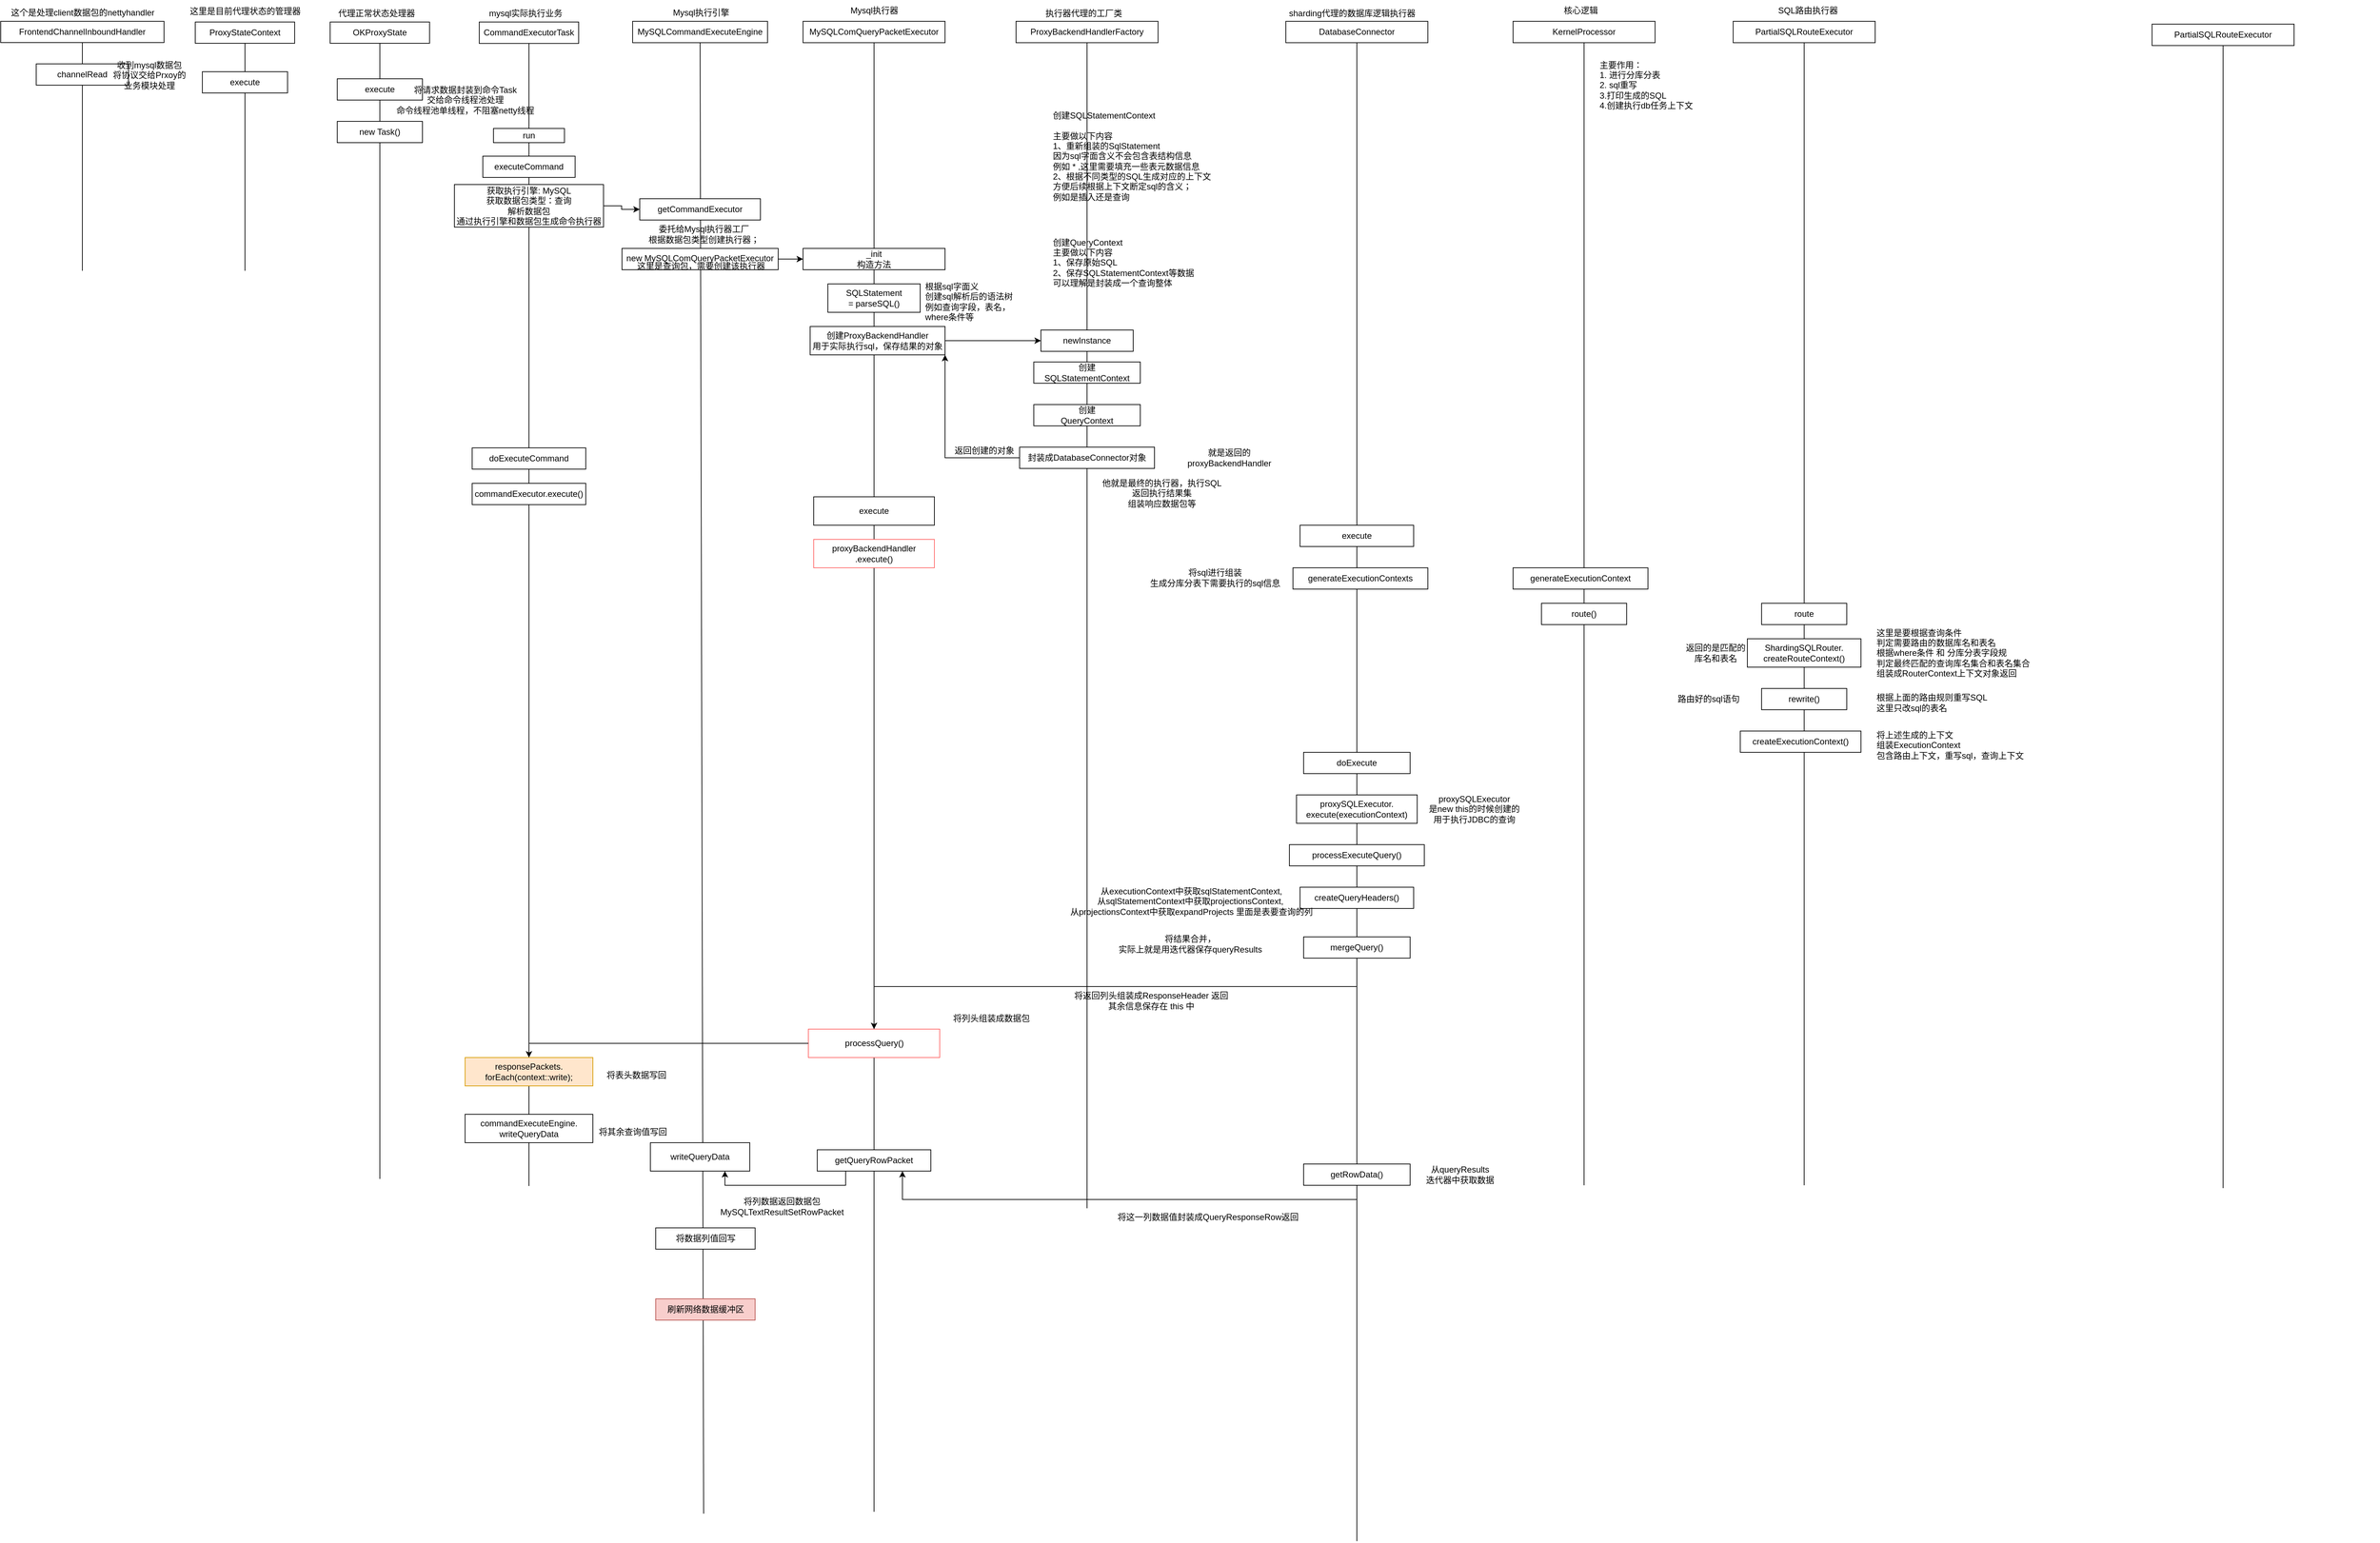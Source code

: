 <mxfile version="21.6.8" type="github">
  <diagram name="第 1 页" id="eEeRUdgtlv-osGGo4KyX">
    <mxGraphModel dx="3970" dy="2410" grid="1" gridSize="10" guides="1" tooltips="1" connect="1" arrows="1" fold="1" page="1" pageScale="1" pageWidth="4681" pageHeight="3300" math="0" shadow="0">
      <root>
        <mxCell id="0" />
        <mxCell id="1" parent="0" />
        <mxCell id="jJ9oYjbHO_kGSj09Swgw-1" value="FrontendChannelInboundHandler" style="whiteSpace=wrap;html=1;" parent="1" vertex="1">
          <mxGeometry x="40" y="30" width="230" height="30" as="geometry" />
        </mxCell>
        <mxCell id="jJ9oYjbHO_kGSj09Swgw-2" value="" style="endArrow=none;html=1;rounded=0;entryX=0.5;entryY=1;entryDx=0;entryDy=0;" parent="1" target="jJ9oYjbHO_kGSj09Swgw-1" edge="1">
          <mxGeometry width="50" height="50" relative="1" as="geometry">
            <mxPoint x="155" y="1660" as="sourcePoint" />
            <mxPoint x="170" y="290" as="targetPoint" />
          </mxGeometry>
        </mxCell>
        <mxCell id="jJ9oYjbHO_kGSj09Swgw-3" value="channelRead" style="whiteSpace=wrap;html=1;" parent="1" vertex="1">
          <mxGeometry x="90" y="90" width="130" height="30" as="geometry" />
        </mxCell>
        <mxCell id="jJ9oYjbHO_kGSj09Swgw-6" value="这个是处理client数据包的nettyhandler" style="text;html=1;align=center;verticalAlign=middle;resizable=0;points=[];autosize=1;strokeColor=none;fillColor=none;" parent="1" vertex="1">
          <mxGeometry x="40" y="3" width="230" height="30" as="geometry" />
        </mxCell>
        <mxCell id="jJ9oYjbHO_kGSj09Swgw-9" value="" style="group" parent="1" vertex="1" connectable="0">
          <mxGeometry x="314" y="31" width="140" height="1630" as="geometry" />
        </mxCell>
        <mxCell id="jJ9oYjbHO_kGSj09Swgw-4" value="ProxyStateContext" style="whiteSpace=wrap;html=1;" parent="jJ9oYjbHO_kGSj09Swgw-9" vertex="1">
          <mxGeometry width="140" height="30" as="geometry" />
        </mxCell>
        <mxCell id="jJ9oYjbHO_kGSj09Swgw-5" value="" style="endArrow=none;html=1;rounded=0;entryX=0.5;entryY=1;entryDx=0;entryDy=0;" parent="jJ9oYjbHO_kGSj09Swgw-9" target="jJ9oYjbHO_kGSj09Swgw-4" edge="1">
          <mxGeometry width="50" height="50" relative="1" as="geometry">
            <mxPoint x="70" y="1630" as="sourcePoint" />
            <mxPoint x="130" y="260" as="targetPoint" />
          </mxGeometry>
        </mxCell>
        <mxCell id="jJ9oYjbHO_kGSj09Swgw-19" value="execute" style="whiteSpace=wrap;html=1;" parent="jJ9oYjbHO_kGSj09Swgw-9" vertex="1">
          <mxGeometry x="10" y="70" width="120" height="30" as="geometry" />
        </mxCell>
        <mxCell id="jJ9oYjbHO_kGSj09Swgw-10" value="" style="group" parent="1" vertex="1" connectable="0">
          <mxGeometry x="504" y="31" width="140" height="1630" as="geometry" />
        </mxCell>
        <mxCell id="jJ9oYjbHO_kGSj09Swgw-11" value="OKProxyState" style="whiteSpace=wrap;html=1;" parent="jJ9oYjbHO_kGSj09Swgw-10" vertex="1">
          <mxGeometry width="140" height="30" as="geometry" />
        </mxCell>
        <mxCell id="jJ9oYjbHO_kGSj09Swgw-12" value="" style="endArrow=none;html=1;rounded=0;entryX=0.5;entryY=1;entryDx=0;entryDy=0;" parent="jJ9oYjbHO_kGSj09Swgw-10" target="jJ9oYjbHO_kGSj09Swgw-11" edge="1">
          <mxGeometry width="50" height="50" relative="1" as="geometry">
            <mxPoint x="70" y="1630" as="sourcePoint" />
            <mxPoint x="130" y="260" as="targetPoint" />
          </mxGeometry>
        </mxCell>
        <mxCell id="jJ9oYjbHO_kGSj09Swgw-20" value="execute" style="whiteSpace=wrap;html=1;" parent="jJ9oYjbHO_kGSj09Swgw-10" vertex="1">
          <mxGeometry x="10" y="80" width="120" height="30" as="geometry" />
        </mxCell>
        <mxCell id="jJ9oYjbHO_kGSj09Swgw-28" value="new Task()" style="whiteSpace=wrap;html=1;" parent="jJ9oYjbHO_kGSj09Swgw-10" vertex="1">
          <mxGeometry x="10" y="140" width="120" height="30" as="geometry" />
        </mxCell>
        <mxCell id="jJ9oYjbHO_kGSj09Swgw-13" value="这里是目前代理状态的管理器" style="text;html=1;align=center;verticalAlign=middle;resizable=0;points=[];autosize=1;strokeColor=none;fillColor=none;" parent="1" vertex="1">
          <mxGeometry x="294" y="1" width="180" height="30" as="geometry" />
        </mxCell>
        <mxCell id="jJ9oYjbHO_kGSj09Swgw-14" value="" style="group;align=center;" parent="1" vertex="1" connectable="0">
          <mxGeometry x="714" y="31" width="175" height="1640" as="geometry" />
        </mxCell>
        <mxCell id="jJ9oYjbHO_kGSj09Swgw-15" value="CommandExecutorTask" style="whiteSpace=wrap;html=1;" parent="jJ9oYjbHO_kGSj09Swgw-14" vertex="1">
          <mxGeometry width="140" height="30.184" as="geometry" />
        </mxCell>
        <mxCell id="jJ9oYjbHO_kGSj09Swgw-16" value="" style="endArrow=none;html=1;rounded=0;entryX=0.5;entryY=1;entryDx=0;entryDy=0;" parent="jJ9oYjbHO_kGSj09Swgw-14" target="jJ9oYjbHO_kGSj09Swgw-15" edge="1">
          <mxGeometry width="50" height="50" relative="1" as="geometry">
            <mxPoint x="70" y="1640" as="sourcePoint" />
            <mxPoint x="130" y="261.595" as="targetPoint" />
          </mxGeometry>
        </mxCell>
        <mxCell id="jJ9oYjbHO_kGSj09Swgw-29" value="run" style="whiteSpace=wrap;html=1;" parent="jJ9oYjbHO_kGSj09Swgw-14" vertex="1">
          <mxGeometry x="20" y="150" width="100" height="20" as="geometry" />
        </mxCell>
        <mxCell id="jJ9oYjbHO_kGSj09Swgw-32" value="executeCommand" style="whiteSpace=wrap;html=1;" parent="jJ9oYjbHO_kGSj09Swgw-14" vertex="1">
          <mxGeometry x="5" y="189" width="130" height="30" as="geometry" />
        </mxCell>
        <mxCell id="jJ9oYjbHO_kGSj09Swgw-33" value="获取执行引擎: MySQL&lt;br&gt;获取数据包类型：查询&lt;br&gt;解析数据包&lt;br&gt;通过执行引擎和数据包生成命令执行器" style="whiteSpace=wrap;html=1;align=center;" parent="jJ9oYjbHO_kGSj09Swgw-14" vertex="1">
          <mxGeometry x="-35" y="229" width="210" height="60" as="geometry" />
        </mxCell>
        <mxCell id="jJ9oYjbHO_kGSj09Swgw-76" value="doExecuteCommand" style="whiteSpace=wrap;html=1;" parent="jJ9oYjbHO_kGSj09Swgw-14" vertex="1">
          <mxGeometry x="-10" y="600" width="160" height="30" as="geometry" />
        </mxCell>
        <mxCell id="jJ9oYjbHO_kGSj09Swgw-82" value="commandExecutor.execute()" style="whiteSpace=wrap;html=1;" parent="jJ9oYjbHO_kGSj09Swgw-14" vertex="1">
          <mxGeometry x="-10" y="650" width="160" height="30" as="geometry" />
        </mxCell>
        <mxCell id="MQdfIhm337BqC4CpLuAk-26" value="responsePackets.&lt;br&gt;forEach(context::write);" style="whiteSpace=wrap;html=1;fillColor=#ffe6cc;strokeColor=#d79b00;" vertex="1" parent="jJ9oYjbHO_kGSj09Swgw-14">
          <mxGeometry x="-20" y="1459" width="180" height="40" as="geometry" />
        </mxCell>
        <mxCell id="MQdfIhm337BqC4CpLuAk-29" value="commandExecuteEngine.&lt;br&gt;writeQueryData" style="whiteSpace=wrap;html=1;" vertex="1" parent="jJ9oYjbHO_kGSj09Swgw-14">
          <mxGeometry x="-20" y="1539" width="180" height="40" as="geometry" />
        </mxCell>
        <mxCell id="jJ9oYjbHO_kGSj09Swgw-18" value="代理正常状态处理器" style="text;html=1;align=center;verticalAlign=middle;resizable=0;points=[];autosize=1;strokeColor=none;fillColor=none;" parent="1" vertex="1">
          <mxGeometry x="504" y="4" width="130" height="30" as="geometry" />
        </mxCell>
        <mxCell id="jJ9oYjbHO_kGSj09Swgw-22" value="收到mysql数据包&lt;br&gt;将协议交给Prxoy的&lt;br&gt;业务模块处理" style="text;html=1;align=center;verticalAlign=middle;resizable=0;points=[];autosize=1;strokeColor=none;fillColor=none;" parent="1" vertex="1">
          <mxGeometry x="184" y="76" width="130" height="60" as="geometry" />
        </mxCell>
        <mxCell id="jJ9oYjbHO_kGSj09Swgw-30" value="将请求数据封装到命令Task&lt;br&gt;交给命令线程池处理&lt;br&gt;命令线程池单线程，不阻塞netty线程" style="text;html=1;align=center;verticalAlign=middle;resizable=0;points=[];autosize=1;strokeColor=none;fillColor=none;" parent="1" vertex="1">
          <mxGeometry x="584" y="111" width="220" height="60" as="geometry" />
        </mxCell>
        <mxCell id="jJ9oYjbHO_kGSj09Swgw-31" value="mysql实际执行业务" style="text;html=1;align=center;verticalAlign=middle;resizable=0;points=[];autosize=1;strokeColor=none;fillColor=none;" parent="1" vertex="1">
          <mxGeometry x="714" y="4" width="130" height="30" as="geometry" />
        </mxCell>
        <mxCell id="jJ9oYjbHO_kGSj09Swgw-34" value="" style="group" parent="1" vertex="1" connectable="0">
          <mxGeometry x="930" y="30" width="205" height="1640" as="geometry" />
        </mxCell>
        <mxCell id="jJ9oYjbHO_kGSj09Swgw-35" value="MySQLCommandExecuteEngine" style="whiteSpace=wrap;html=1;" parent="jJ9oYjbHO_kGSj09Swgw-34" vertex="1">
          <mxGeometry width="190" height="30.184" as="geometry" />
        </mxCell>
        <mxCell id="jJ9oYjbHO_kGSj09Swgw-36" value="" style="endArrow=none;html=1;rounded=0;entryX=0.5;entryY=1;entryDx=0;entryDy=0;" parent="jJ9oYjbHO_kGSj09Swgw-34" target="jJ9oYjbHO_kGSj09Swgw-35" edge="1">
          <mxGeometry width="50" height="50" relative="1" as="geometry">
            <mxPoint x="100" y="2102.667" as="sourcePoint" />
            <mxPoint x="176.429" y="261.595" as="targetPoint" />
          </mxGeometry>
        </mxCell>
        <mxCell id="jJ9oYjbHO_kGSj09Swgw-38" value="getCommandExecutor" style="whiteSpace=wrap;html=1;" parent="jJ9oYjbHO_kGSj09Swgw-34" vertex="1">
          <mxGeometry x="10" y="250" width="170" height="30" as="geometry" />
        </mxCell>
        <mxCell id="jJ9oYjbHO_kGSj09Swgw-40" value="new MySQLComQueryPacketExecutor" style="whiteSpace=wrap;html=1;verticalAlign=top;" parent="jJ9oYjbHO_kGSj09Swgw-34" vertex="1">
          <mxGeometry x="-15" y="320" width="220" height="30" as="geometry" />
        </mxCell>
        <mxCell id="jJ9oYjbHO_kGSj09Swgw-41" value="委托给Mysql执行器工厂&lt;br&gt;根据数据包类型创建执行器；" style="text;html=1;align=center;verticalAlign=middle;resizable=0;points=[];autosize=1;strokeColor=none;fillColor=none;" parent="jJ9oYjbHO_kGSj09Swgw-34" vertex="1">
          <mxGeometry x="10" y="280" width="180" height="40" as="geometry" />
        </mxCell>
        <mxCell id="jJ9oYjbHO_kGSj09Swgw-42" value="这里是查询包，需要创建该执行器" style="text;html=1;align=center;verticalAlign=top;resizable=0;points=[];autosize=1;strokeColor=none;fillColor=none;" parent="jJ9oYjbHO_kGSj09Swgw-34" vertex="1">
          <mxGeometry x="-4" y="331" width="200" height="30" as="geometry" />
        </mxCell>
        <mxCell id="MQdfIhm337BqC4CpLuAk-30" value="将其余查询值写回" style="text;html=1;align=center;verticalAlign=middle;resizable=0;points=[];autosize=1;strokeColor=none;fillColor=none;" vertex="1" parent="jJ9oYjbHO_kGSj09Swgw-34">
          <mxGeometry x="-60" y="1550" width="120" height="30" as="geometry" />
        </mxCell>
        <mxCell id="MQdfIhm337BqC4CpLuAk-31" value="writeQueryData" style="whiteSpace=wrap;html=1;" vertex="1" parent="jJ9oYjbHO_kGSj09Swgw-34">
          <mxGeometry x="25" y="1580" width="140" height="40" as="geometry" />
        </mxCell>
        <mxCell id="jJ9oYjbHO_kGSj09Swgw-37" value="Mysql执行引擎" style="text;html=1;align=center;verticalAlign=middle;resizable=0;points=[];autosize=1;strokeColor=none;fillColor=none;" parent="1" vertex="1">
          <mxGeometry x="976" y="3" width="100" height="30" as="geometry" />
        </mxCell>
        <mxCell id="jJ9oYjbHO_kGSj09Swgw-43" value="Z" style="group" parent="1" vertex="1" connectable="0">
          <mxGeometry x="1170" y="30" width="200" height="1640" as="geometry" />
        </mxCell>
        <mxCell id="jJ9oYjbHO_kGSj09Swgw-44" value="MySQLComQueryPacketExecutor" style="whiteSpace=wrap;html=1;" parent="jJ9oYjbHO_kGSj09Swgw-43" vertex="1">
          <mxGeometry width="200" height="30.184" as="geometry" />
        </mxCell>
        <mxCell id="jJ9oYjbHO_kGSj09Swgw-45" value="" style="endArrow=none;html=1;rounded=0;entryX=0.5;entryY=1;entryDx=0;entryDy=0;" parent="jJ9oYjbHO_kGSj09Swgw-43" target="jJ9oYjbHO_kGSj09Swgw-44" edge="1">
          <mxGeometry width="50" height="50" relative="1" as="geometry">
            <mxPoint x="100" y="2100" as="sourcePoint" />
            <mxPoint x="185.714" y="261.595" as="targetPoint" />
          </mxGeometry>
        </mxCell>
        <mxCell id="jJ9oYjbHO_kGSj09Swgw-46" value="_init&lt;br&gt;构造方法" style="whiteSpace=wrap;html=1;" parent="jJ9oYjbHO_kGSj09Swgw-43" vertex="1">
          <mxGeometry y="320" width="200" height="30" as="geometry" />
        </mxCell>
        <mxCell id="jJ9oYjbHO_kGSj09Swgw-47" value="SQLStatement&lt;br&gt;= parseSQL()" style="whiteSpace=wrap;html=1;" parent="jJ9oYjbHO_kGSj09Swgw-43" vertex="1">
          <mxGeometry x="35" y="370" width="130" height="40" as="geometry" />
        </mxCell>
        <mxCell id="jJ9oYjbHO_kGSj09Swgw-58" value="Mysql执行器" style="text;html=1;align=center;verticalAlign=middle;resizable=0;points=[];autosize=1;strokeColor=none;fillColor=none;" parent="jJ9oYjbHO_kGSj09Swgw-43" vertex="1">
          <mxGeometry x="55" y="-30" width="90" height="30" as="geometry" />
        </mxCell>
        <mxCell id="jJ9oYjbHO_kGSj09Swgw-60" value="创建ProxyBackendHandler&lt;br&gt;用于实际执行sql，保存结果的对象" style="whiteSpace=wrap;html=1;" parent="jJ9oYjbHO_kGSj09Swgw-43" vertex="1">
          <mxGeometry x="10" y="430" width="190" height="40" as="geometry" />
        </mxCell>
        <mxCell id="jJ9oYjbHO_kGSj09Swgw-84" value="proxyBackendHandler&lt;br&gt;.execute()" style="whiteSpace=wrap;html=1;strokeColor=#FF6666;" parent="jJ9oYjbHO_kGSj09Swgw-43" vertex="1">
          <mxGeometry x="15" y="730" width="170" height="40" as="geometry" />
        </mxCell>
        <mxCell id="MQdfIhm337BqC4CpLuAk-20" value="processQuery()" style="whiteSpace=wrap;html=1;strokeColor=#FF6666;" vertex="1" parent="jJ9oYjbHO_kGSj09Swgw-43">
          <mxGeometry x="7.5" y="1420" width="185" height="40" as="geometry" />
        </mxCell>
        <mxCell id="MQdfIhm337BqC4CpLuAk-22" value="execute" style="whiteSpace=wrap;html=1;" vertex="1" parent="jJ9oYjbHO_kGSj09Swgw-43">
          <mxGeometry x="15" y="670" width="170" height="40" as="geometry" />
        </mxCell>
        <mxCell id="MQdfIhm337BqC4CpLuAk-33" value="getQueryRowPacket" style="whiteSpace=wrap;html=1;" vertex="1" parent="jJ9oYjbHO_kGSj09Swgw-43">
          <mxGeometry x="20" y="1590" width="160" height="30" as="geometry" />
        </mxCell>
        <mxCell id="jJ9oYjbHO_kGSj09Swgw-59" value="根据sql字面义&lt;br&gt;创建sql解析后的语法树&lt;br&gt;例如查询字段，表名，&lt;br&gt;where条件等" style="text;html=1;align=left;verticalAlign=middle;resizable=0;points=[];autosize=1;strokeColor=none;fillColor=none;" parent="1" vertex="1">
          <mxGeometry x="1340" y="390" width="150" height="70" as="geometry" />
        </mxCell>
        <mxCell id="jJ9oYjbHO_kGSj09Swgw-61" value="" style="group" parent="1" vertex="1" connectable="0">
          <mxGeometry x="1850" y="30" width="390" height="1680" as="geometry" />
        </mxCell>
        <mxCell id="jJ9oYjbHO_kGSj09Swgw-62" value="DatabaseConnector" style="whiteSpace=wrap;html=1;" parent="jJ9oYjbHO_kGSj09Swgw-61" vertex="1">
          <mxGeometry width="200" height="30.184" as="geometry" />
        </mxCell>
        <mxCell id="jJ9oYjbHO_kGSj09Swgw-63" value="" style="endArrow=none;html=1;rounded=0;entryX=0.5;entryY=1;entryDx=0;entryDy=0;" parent="jJ9oYjbHO_kGSj09Swgw-61" target="jJ9oYjbHO_kGSj09Swgw-62" edge="1">
          <mxGeometry width="50" height="50" relative="1" as="geometry">
            <mxPoint x="100" y="2141.333" as="sourcePoint" />
            <mxPoint x="185.714" y="261.595" as="targetPoint" />
          </mxGeometry>
        </mxCell>
        <mxCell id="jJ9oYjbHO_kGSj09Swgw-88" value="execute" style="whiteSpace=wrap;html=1;" parent="jJ9oYjbHO_kGSj09Swgw-61" vertex="1">
          <mxGeometry x="20" y="710" width="160" height="30" as="geometry" />
        </mxCell>
        <mxCell id="jJ9oYjbHO_kGSj09Swgw-89" value="generateExecutionContexts" style="whiteSpace=wrap;html=1;" parent="jJ9oYjbHO_kGSj09Swgw-61" vertex="1">
          <mxGeometry x="10" y="770" width="190" height="30" as="geometry" />
        </mxCell>
        <mxCell id="MQdfIhm337BqC4CpLuAk-1" value="doExecute" style="whiteSpace=wrap;html=1;" vertex="1" parent="jJ9oYjbHO_kGSj09Swgw-61">
          <mxGeometry x="25" y="1030" width="150" height="30" as="geometry" />
        </mxCell>
        <mxCell id="MQdfIhm337BqC4CpLuAk-3" value="proxySQLExecutor.&lt;br&gt;execute(executionContext)" style="whiteSpace=wrap;html=1;" vertex="1" parent="jJ9oYjbHO_kGSj09Swgw-61">
          <mxGeometry x="15" y="1090" width="170" height="40" as="geometry" />
        </mxCell>
        <mxCell id="MQdfIhm337BqC4CpLuAk-4" value="proxySQLExecutor&lt;br&gt;是new this的时候创建的&lt;br&gt;用于执行JDBC的查询" style="text;html=1;align=center;verticalAlign=middle;resizable=0;points=[];autosize=1;strokeColor=none;fillColor=none;" vertex="1" parent="jJ9oYjbHO_kGSj09Swgw-61">
          <mxGeometry x="190" y="1080" width="150" height="60" as="geometry" />
        </mxCell>
        <mxCell id="MQdfIhm337BqC4CpLuAk-13" value="processExecuteQuery()" style="whiteSpace=wrap;html=1;" vertex="1" parent="jJ9oYjbHO_kGSj09Swgw-61">
          <mxGeometry x="5" y="1160" width="190" height="30" as="geometry" />
        </mxCell>
        <mxCell id="MQdfIhm337BqC4CpLuAk-14" value="createQueryHeaders()" style="whiteSpace=wrap;html=1;" vertex="1" parent="jJ9oYjbHO_kGSj09Swgw-61">
          <mxGeometry x="20" y="1220" width="160" height="30" as="geometry" />
        </mxCell>
        <mxCell id="MQdfIhm337BqC4CpLuAk-17" value="mergeQuery()" style="whiteSpace=wrap;html=1;" vertex="1" parent="jJ9oYjbHO_kGSj09Swgw-61">
          <mxGeometry x="25" y="1290" width="150" height="30" as="geometry" />
        </mxCell>
        <mxCell id="MQdfIhm337BqC4CpLuAk-35" value="getRowData()" style="whiteSpace=wrap;html=1;" vertex="1" parent="jJ9oYjbHO_kGSj09Swgw-61">
          <mxGeometry x="25" y="1610" width="150" height="30" as="geometry" />
        </mxCell>
        <mxCell id="MQdfIhm337BqC4CpLuAk-36" value="从queryResults&lt;br&gt;迭代器中获取数据" style="text;html=1;align=center;verticalAlign=middle;resizable=0;points=[];autosize=1;strokeColor=none;fillColor=none;" vertex="1" parent="jJ9oYjbHO_kGSj09Swgw-61">
          <mxGeometry x="185" y="1605" width="120" height="40" as="geometry" />
        </mxCell>
        <mxCell id="jJ9oYjbHO_kGSj09Swgw-26" value="ProxyBackendHandlerFactory" style="whiteSpace=wrap;html=1;" parent="1" vertex="1">
          <mxGeometry x="1470" y="30" width="200" height="30.184" as="geometry" />
        </mxCell>
        <mxCell id="jJ9oYjbHO_kGSj09Swgw-65" value="" style="endArrow=none;html=1;rounded=0;entryX=0.5;entryY=1;entryDx=0;entryDy=0;" parent="1" target="jJ9oYjbHO_kGSj09Swgw-26" edge="1">
          <mxGeometry width="50" height="50" relative="1" as="geometry">
            <mxPoint x="1570" y="1702.353" as="sourcePoint" />
            <mxPoint x="1620" y="200" as="targetPoint" />
          </mxGeometry>
        </mxCell>
        <mxCell id="jJ9oYjbHO_kGSj09Swgw-66" value="执行器代理的工厂类" style="text;html=1;align=center;verticalAlign=middle;resizable=0;points=[];autosize=1;strokeColor=none;fillColor=none;" parent="1" vertex="1">
          <mxGeometry x="1500" y="4" width="130" height="30" as="geometry" />
        </mxCell>
        <mxCell id="jJ9oYjbHO_kGSj09Swgw-67" value="newInstance" style="whiteSpace=wrap;html=1;" parent="1" vertex="1">
          <mxGeometry x="1505" y="465" width="130" height="30" as="geometry" />
        </mxCell>
        <mxCell id="jJ9oYjbHO_kGSj09Swgw-68" value="创建&lt;br&gt;SQLStatementContext" style="whiteSpace=wrap;html=1;" parent="1" vertex="1">
          <mxGeometry x="1495" y="510" width="150" height="30" as="geometry" />
        </mxCell>
        <mxCell id="jJ9oYjbHO_kGSj09Swgw-70" value="创建&lt;span style=&quot;text-align: center;&quot;&gt;SQLStatementContext&lt;br&gt;&lt;/span&gt;&lt;br&gt;主要做以下内容&lt;br&gt;1、重新组装的SqlStatement&lt;br&gt;因为sql字面含义不会包含表结构信息&lt;br&gt;例如 * ,这里需要填充一些表元数据信息&lt;br&gt;2、根据不同类型的SQL生成对应的上下文&lt;br&gt;方便后续根据上下文断定sql的含义；&lt;br&gt;例如是插入还是查询" style="text;html=1;align=left;verticalAlign=middle;resizable=0;points=[];autosize=1;strokeColor=none;fillColor=none;" parent="1" vertex="1">
          <mxGeometry x="1520" y="150" width="250" height="140" as="geometry" />
        </mxCell>
        <mxCell id="jJ9oYjbHO_kGSj09Swgw-71" value="创建&lt;br&gt;QueryContext" style="whiteSpace=wrap;html=1;" parent="1" vertex="1">
          <mxGeometry x="1495" y="570" width="150" height="30" as="geometry" />
        </mxCell>
        <mxCell id="jJ9oYjbHO_kGSj09Swgw-72" value="创建QueryContext&lt;br&gt;主要做以下内容&lt;br&gt;1、保存原始SQL&lt;br&gt;2、保存SQLStatementContext等数据&lt;br&gt;可以理解是封装成一个查询整体" style="text;html=1;align=left;verticalAlign=middle;resizable=0;points=[];autosize=1;strokeColor=none;fillColor=none;" parent="1" vertex="1">
          <mxGeometry x="1520" y="330" width="220" height="80" as="geometry" />
        </mxCell>
        <mxCell id="jJ9oYjbHO_kGSj09Swgw-80" style="edgeStyle=orthogonalEdgeStyle;rounded=0;orthogonalLoop=1;jettySize=auto;html=1;exitX=0;exitY=0.5;exitDx=0;exitDy=0;entryX=1;entryY=1;entryDx=0;entryDy=0;" parent="1" source="jJ9oYjbHO_kGSj09Swgw-73" target="jJ9oYjbHO_kGSj09Swgw-60" edge="1">
          <mxGeometry relative="1" as="geometry" />
        </mxCell>
        <mxCell id="jJ9oYjbHO_kGSj09Swgw-73" value="封装成DatabaseConnector对象" style="whiteSpace=wrap;html=1;" parent="1" vertex="1">
          <mxGeometry x="1475" y="630" width="190" height="30" as="geometry" />
        </mxCell>
        <mxCell id="jJ9oYjbHO_kGSj09Swgw-74" value="就是返回的&lt;br&gt;proxyBackendHandler" style="text;html=1;align=center;verticalAlign=middle;resizable=0;points=[];autosize=1;strokeColor=none;fillColor=none;" parent="1" vertex="1">
          <mxGeometry x="1700" y="625" width="140" height="40" as="geometry" />
        </mxCell>
        <mxCell id="jJ9oYjbHO_kGSj09Swgw-75" value="他就是最终的执行器，执行SQL&lt;br&gt;返回执行结果集&lt;br&gt;组装响应数据包等" style="text;html=1;align=center;verticalAlign=middle;resizable=0;points=[];autosize=1;strokeColor=none;fillColor=none;" parent="1" vertex="1">
          <mxGeometry x="1580" y="665" width="190" height="60" as="geometry" />
        </mxCell>
        <mxCell id="jJ9oYjbHO_kGSj09Swgw-77" style="edgeStyle=orthogonalEdgeStyle;rounded=0;orthogonalLoop=1;jettySize=auto;html=1;exitX=1;exitY=0.5;exitDx=0;exitDy=0;" parent="1" source="jJ9oYjbHO_kGSj09Swgw-33" target="jJ9oYjbHO_kGSj09Swgw-38" edge="1">
          <mxGeometry relative="1" as="geometry" />
        </mxCell>
        <mxCell id="jJ9oYjbHO_kGSj09Swgw-78" style="edgeStyle=orthogonalEdgeStyle;rounded=0;orthogonalLoop=1;jettySize=auto;html=1;exitX=1;exitY=0.5;exitDx=0;exitDy=0;" parent="1" source="jJ9oYjbHO_kGSj09Swgw-40" target="jJ9oYjbHO_kGSj09Swgw-46" edge="1">
          <mxGeometry relative="1" as="geometry" />
        </mxCell>
        <mxCell id="jJ9oYjbHO_kGSj09Swgw-79" style="edgeStyle=orthogonalEdgeStyle;rounded=0;orthogonalLoop=1;jettySize=auto;html=1;exitX=1;exitY=0.5;exitDx=0;exitDy=0;entryX=0;entryY=0.5;entryDx=0;entryDy=0;" parent="1" source="jJ9oYjbHO_kGSj09Swgw-60" target="jJ9oYjbHO_kGSj09Swgw-67" edge="1">
          <mxGeometry relative="1" as="geometry" />
        </mxCell>
        <mxCell id="jJ9oYjbHO_kGSj09Swgw-81" value="返回创建的对象" style="text;html=1;align=center;verticalAlign=middle;resizable=0;points=[];autosize=1;strokeColor=none;fillColor=none;" parent="1" vertex="1">
          <mxGeometry x="1370" y="620" width="110" height="30" as="geometry" />
        </mxCell>
        <mxCell id="jJ9oYjbHO_kGSj09Swgw-85" value="" style="group" parent="1" vertex="1" connectable="0">
          <mxGeometry x="2170" y="30" width="470" height="1680" as="geometry" />
        </mxCell>
        <mxCell id="jJ9oYjbHO_kGSj09Swgw-86" value="KernelProcessor" style="whiteSpace=wrap;html=1;" parent="jJ9oYjbHO_kGSj09Swgw-85" vertex="1">
          <mxGeometry width="200" height="30.184" as="geometry" />
        </mxCell>
        <mxCell id="jJ9oYjbHO_kGSj09Swgw-87" value="" style="endArrow=none;html=1;rounded=0;entryX=0.5;entryY=1;entryDx=0;entryDy=0;" parent="jJ9oYjbHO_kGSj09Swgw-85" target="jJ9oYjbHO_kGSj09Swgw-86" edge="1">
          <mxGeometry width="50" height="50" relative="1" as="geometry">
            <mxPoint x="100" y="1640" as="sourcePoint" />
            <mxPoint x="185.714" y="261.595" as="targetPoint" />
          </mxGeometry>
        </mxCell>
        <mxCell id="jJ9oYjbHO_kGSj09Swgw-96" value="主要作用：&lt;br&gt;1. 进行分库分表&lt;br&gt;2. sql重写&lt;br&gt;3.打印生成的SQL&lt;br&gt;4.创建执行db任务上下文" style="text;html=1;align=left;verticalAlign=middle;resizable=0;points=[];autosize=1;strokeColor=none;fillColor=none;" parent="jJ9oYjbHO_kGSj09Swgw-85" vertex="1">
          <mxGeometry x="120" y="50" width="160" height="80" as="geometry" />
        </mxCell>
        <mxCell id="jJ9oYjbHO_kGSj09Swgw-97" value="route()" style="whiteSpace=wrap;html=1;" parent="jJ9oYjbHO_kGSj09Swgw-85" vertex="1">
          <mxGeometry x="40" y="820" width="120" height="30" as="geometry" />
        </mxCell>
        <mxCell id="jJ9oYjbHO_kGSj09Swgw-98" value="generateExecutionContext" style="whiteSpace=wrap;html=1;" parent="jJ9oYjbHO_kGSj09Swgw-85" vertex="1">
          <mxGeometry y="770" width="190" height="30" as="geometry" />
        </mxCell>
        <mxCell id="jJ9oYjbHO_kGSj09Swgw-114" value="返回的是匹配的&lt;br&gt;库名和表名" style="text;html=1;align=center;verticalAlign=middle;resizable=0;points=[];autosize=1;strokeColor=none;fillColor=none;" parent="jJ9oYjbHO_kGSj09Swgw-85" vertex="1">
          <mxGeometry x="230" y="870" width="110" height="40" as="geometry" />
        </mxCell>
        <mxCell id="jJ9oYjbHO_kGSj09Swgw-115" value="路由好的sql语句" style="text;html=1;align=center;verticalAlign=middle;resizable=0;points=[];autosize=1;strokeColor=none;fillColor=none;" parent="jJ9oYjbHO_kGSj09Swgw-85" vertex="1">
          <mxGeometry x="220" y="940" width="110" height="30" as="geometry" />
        </mxCell>
        <mxCell id="jJ9oYjbHO_kGSj09Swgw-90" value="将sql进行组装&lt;br&gt;生成分库分表下需要执行的sql信息" style="text;html=1;align=center;verticalAlign=middle;resizable=0;points=[];autosize=1;strokeColor=none;fillColor=none;" parent="1" vertex="1">
          <mxGeometry x="1645" y="794" width="210" height="40" as="geometry" />
        </mxCell>
        <mxCell id="jJ9oYjbHO_kGSj09Swgw-91" value="" style="group" parent="1" vertex="1" connectable="0">
          <mxGeometry x="2480" y="30" width="440" height="1680" as="geometry" />
        </mxCell>
        <mxCell id="jJ9oYjbHO_kGSj09Swgw-92" value="PartialSQLRouteExecutor" style="whiteSpace=wrap;html=1;" parent="jJ9oYjbHO_kGSj09Swgw-91" vertex="1">
          <mxGeometry width="200" height="30.184" as="geometry" />
        </mxCell>
        <mxCell id="jJ9oYjbHO_kGSj09Swgw-93" value="" style="endArrow=none;html=1;rounded=0;entryX=0.5;entryY=1;entryDx=0;entryDy=0;" parent="jJ9oYjbHO_kGSj09Swgw-91" target="jJ9oYjbHO_kGSj09Swgw-92" edge="1">
          <mxGeometry width="50" height="50" relative="1" as="geometry">
            <mxPoint x="100" y="1640" as="sourcePoint" />
            <mxPoint x="185.714" y="261.595" as="targetPoint" />
          </mxGeometry>
        </mxCell>
        <mxCell id="jJ9oYjbHO_kGSj09Swgw-105" value="route" style="whiteSpace=wrap;html=1;" parent="jJ9oYjbHO_kGSj09Swgw-91" vertex="1">
          <mxGeometry x="40" y="820" width="120" height="30" as="geometry" />
        </mxCell>
        <mxCell id="jJ9oYjbHO_kGSj09Swgw-106" value="ShardingSQLRouter.&lt;br&gt;createRouteContext()" style="whiteSpace=wrap;html=1;" parent="jJ9oYjbHO_kGSj09Swgw-91" vertex="1">
          <mxGeometry x="20" y="870" width="160" height="40" as="geometry" />
        </mxCell>
        <mxCell id="jJ9oYjbHO_kGSj09Swgw-108" value="这里是要根据查询条件&lt;br&gt;判定需要路由的数据库名和表名&lt;br&gt;根据where条件 和 分库分表字段规&lt;br&gt;判定最终匹配的查询库名集合和表名集合&lt;br&gt;组装成RouterContext上下文对象返回" style="text;html=1;align=left;verticalAlign=middle;resizable=0;points=[];autosize=1;strokeColor=none;fillColor=none;" parent="jJ9oYjbHO_kGSj09Swgw-91" vertex="1">
          <mxGeometry x="200" y="850" width="240" height="80" as="geometry" />
        </mxCell>
        <mxCell id="jJ9oYjbHO_kGSj09Swgw-110" value="rewrite()" style="whiteSpace=wrap;html=1;" parent="jJ9oYjbHO_kGSj09Swgw-91" vertex="1">
          <mxGeometry x="40" y="940" width="120" height="30" as="geometry" />
        </mxCell>
        <mxCell id="jJ9oYjbHO_kGSj09Swgw-111" value="根据上面的路由规则重写SQL&lt;br&gt;这里只改sql的表名" style="text;html=1;align=left;verticalAlign=middle;resizable=0;points=[];autosize=1;strokeColor=none;fillColor=none;" parent="jJ9oYjbHO_kGSj09Swgw-91" vertex="1">
          <mxGeometry x="200" y="940" width="180" height="40" as="geometry" />
        </mxCell>
        <mxCell id="jJ9oYjbHO_kGSj09Swgw-112" value="createExecutionContext()" style="whiteSpace=wrap;html=1;" parent="jJ9oYjbHO_kGSj09Swgw-91" vertex="1">
          <mxGeometry x="10" y="1000" width="170" height="30" as="geometry" />
        </mxCell>
        <mxCell id="jJ9oYjbHO_kGSj09Swgw-113" value="将上述生成的上下文&lt;br&gt;组装ExecutionContext&lt;br&gt;包含路由上下文，重写sql，查询上下文" style="text;html=1;align=left;verticalAlign=middle;resizable=0;points=[];autosize=1;strokeColor=none;fillColor=none;" parent="jJ9oYjbHO_kGSj09Swgw-91" vertex="1">
          <mxGeometry x="200" y="990" width="230" height="60" as="geometry" />
        </mxCell>
        <mxCell id="jJ9oYjbHO_kGSj09Swgw-94" value="sharding代理的数据库逻辑执行器" style="text;html=1;align=center;verticalAlign=middle;resizable=0;points=[];autosize=1;strokeColor=none;fillColor=none;" parent="1" vertex="1">
          <mxGeometry x="1843" y="4" width="200" height="30" as="geometry" />
        </mxCell>
        <mxCell id="jJ9oYjbHO_kGSj09Swgw-95" value="核心逻辑" style="text;html=1;align=center;verticalAlign=middle;resizable=0;points=[];autosize=1;strokeColor=none;fillColor=none;" parent="1" vertex="1">
          <mxGeometry x="2230" width="70" height="30" as="geometry" />
        </mxCell>
        <mxCell id="jJ9oYjbHO_kGSj09Swgw-99" value="" style="group" parent="1" vertex="1" connectable="0">
          <mxGeometry x="3070" y="34" width="320" height="1680" as="geometry" />
        </mxCell>
        <mxCell id="jJ9oYjbHO_kGSj09Swgw-100" value="PartialSQLRouteExecutor" style="whiteSpace=wrap;html=1;" parent="jJ9oYjbHO_kGSj09Swgw-99" vertex="1">
          <mxGeometry width="200" height="30.184" as="geometry" />
        </mxCell>
        <mxCell id="jJ9oYjbHO_kGSj09Swgw-101" value="" style="endArrow=none;html=1;rounded=0;entryX=0.5;entryY=1;entryDx=0;entryDy=0;" parent="jJ9oYjbHO_kGSj09Swgw-99" target="jJ9oYjbHO_kGSj09Swgw-100" edge="1">
          <mxGeometry width="50" height="50" relative="1" as="geometry">
            <mxPoint x="100" y="1640" as="sourcePoint" />
            <mxPoint x="185.714" y="261.595" as="targetPoint" />
          </mxGeometry>
        </mxCell>
        <mxCell id="jJ9oYjbHO_kGSj09Swgw-103" value="SQL路由执行器" style="text;html=1;align=center;verticalAlign=middle;resizable=0;points=[];autosize=1;strokeColor=none;fillColor=none;" parent="1" vertex="1">
          <mxGeometry x="2530" width="110" height="30" as="geometry" />
        </mxCell>
        <mxCell id="MQdfIhm337BqC4CpLuAk-15" value="&amp;nbsp;从executionContext中获取sqlStatementContext, &lt;br&gt;从sqlStatementContext中获取projectionsContext,&lt;br&gt;&amp;nbsp;从projectionsContext中获取expandProjects 里面是表要查询的列" style="text;html=1;align=center;verticalAlign=middle;resizable=0;points=[];autosize=1;strokeColor=none;fillColor=none;" vertex="1" parent="1">
          <mxGeometry x="1530" y="1240" width="370" height="60" as="geometry" />
        </mxCell>
        <mxCell id="MQdfIhm337BqC4CpLuAk-18" value="将结果合并，&lt;br&gt;实际上就是用迭代器保存queryResults" style="text;html=1;align=center;verticalAlign=middle;resizable=0;points=[];autosize=1;strokeColor=none;fillColor=none;" vertex="1" parent="1">
          <mxGeometry x="1600" y="1310" width="230" height="40" as="geometry" />
        </mxCell>
        <mxCell id="MQdfIhm337BqC4CpLuAk-23" style="edgeStyle=orthogonalEdgeStyle;rounded=0;orthogonalLoop=1;jettySize=auto;html=1;exitX=0.5;exitY=1;exitDx=0;exitDy=0;entryX=0.5;entryY=0;entryDx=0;entryDy=0;" edge="1" parent="1" source="MQdfIhm337BqC4CpLuAk-17" target="MQdfIhm337BqC4CpLuAk-20">
          <mxGeometry relative="1" as="geometry">
            <Array as="points">
              <mxPoint x="1950" y="1390" />
              <mxPoint x="1270" y="1390" />
            </Array>
          </mxGeometry>
        </mxCell>
        <mxCell id="MQdfIhm337BqC4CpLuAk-24" value="将返回列头组装成ResponseHeader 返回&lt;br&gt;其余信息保存在 this 中" style="text;html=1;align=center;verticalAlign=middle;resizable=0;points=[];autosize=1;strokeColor=none;fillColor=none;" vertex="1" parent="1">
          <mxGeometry x="1540" y="1390" width="240" height="40" as="geometry" />
        </mxCell>
        <mxCell id="MQdfIhm337BqC4CpLuAk-25" value="将列头组装成数据包" style="text;html=1;align=center;verticalAlign=middle;resizable=0;points=[];autosize=1;strokeColor=none;fillColor=none;" vertex="1" parent="1">
          <mxGeometry x="1370" y="1420" width="130" height="30" as="geometry" />
        </mxCell>
        <mxCell id="MQdfIhm337BqC4CpLuAk-27" value="将表头数据写回" style="text;html=1;align=center;verticalAlign=middle;resizable=0;points=[];autosize=1;strokeColor=none;fillColor=none;" vertex="1" parent="1">
          <mxGeometry x="880" y="1500" width="110" height="30" as="geometry" />
        </mxCell>
        <mxCell id="MQdfIhm337BqC4CpLuAk-32" style="edgeStyle=orthogonalEdgeStyle;rounded=0;orthogonalLoop=1;jettySize=auto;html=1;exitX=0;exitY=0.5;exitDx=0;exitDy=0;entryX=0.5;entryY=0;entryDx=0;entryDy=0;" edge="1" parent="1" source="MQdfIhm337BqC4CpLuAk-20" target="MQdfIhm337BqC4CpLuAk-26">
          <mxGeometry relative="1" as="geometry" />
        </mxCell>
        <mxCell id="MQdfIhm337BqC4CpLuAk-37" style="edgeStyle=orthogonalEdgeStyle;rounded=0;orthogonalLoop=1;jettySize=auto;html=1;exitX=0.5;exitY=1;exitDx=0;exitDy=0;entryX=0.75;entryY=1;entryDx=0;entryDy=0;" edge="1" parent="1" source="MQdfIhm337BqC4CpLuAk-35" target="MQdfIhm337BqC4CpLuAk-33">
          <mxGeometry relative="1" as="geometry" />
        </mxCell>
        <mxCell id="MQdfIhm337BqC4CpLuAk-38" value="将这一列数据值封装成QueryResponseRow返回" style="text;html=1;align=center;verticalAlign=middle;resizable=0;points=[];autosize=1;strokeColor=none;fillColor=none;" vertex="1" parent="1">
          <mxGeometry x="1600" y="1700" width="280" height="30" as="geometry" />
        </mxCell>
        <mxCell id="MQdfIhm337BqC4CpLuAk-40" style="edgeStyle=orthogonalEdgeStyle;rounded=0;orthogonalLoop=1;jettySize=auto;html=1;exitX=0.25;exitY=1;exitDx=0;exitDy=0;entryX=0.75;entryY=1;entryDx=0;entryDy=0;" edge="1" parent="1" source="MQdfIhm337BqC4CpLuAk-33" target="MQdfIhm337BqC4CpLuAk-31">
          <mxGeometry relative="1" as="geometry" />
        </mxCell>
        <mxCell id="MQdfIhm337BqC4CpLuAk-41" value="将列数据返回数据包&lt;br&gt;MySQLTextResultSetRowPacket" style="text;html=1;align=center;verticalAlign=middle;resizable=0;points=[];autosize=1;strokeColor=none;fillColor=none;" vertex="1" parent="1">
          <mxGeometry x="1040" y="1680" width="200" height="40" as="geometry" />
        </mxCell>
        <mxCell id="MQdfIhm337BqC4CpLuAk-42" value="将数据列值回写" style="whiteSpace=wrap;html=1;" vertex="1" parent="1">
          <mxGeometry x="962.5" y="1730" width="140" height="30" as="geometry" />
        </mxCell>
        <mxCell id="MQdfIhm337BqC4CpLuAk-43" value="刷新网络数据缓冲区" style="whiteSpace=wrap;html=1;fillColor=#f8cecc;strokeColor=#b85450;" vertex="1" parent="1">
          <mxGeometry x="962.5" y="1830" width="140" height="30" as="geometry" />
        </mxCell>
      </root>
    </mxGraphModel>
  </diagram>
</mxfile>
